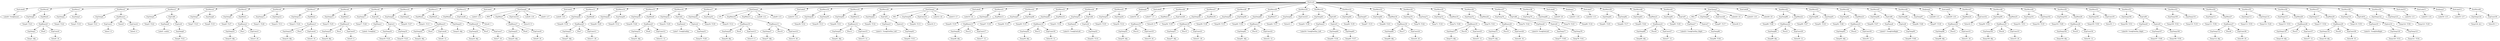 digraph {
	ordering = out;
	ExpConst39 -> "Value39: 1";
	StatMove60 -> ExpTemp124;
	StatMove60 -> ExpConst39;
	ExpTemp124 -> "Temp124: $rv";
	StatJump3 -> "Label34: L15";
	StatLabel11 -> "Label33: L14";
	StatLabel10 -> "Label32: L11";
	StatMove59 -> ExpTemp122;
	StatMove59 -> ExpTemp123;
	ExpTemp122 -> "Temp122: T156";
	ExpList10 -> ExpTemp120;
	ExpList10 -> ExpTemp121;
	ExpName10 -> "Label31: Tree@SetRight";
	StatMove58 -> ExpTemp119;
	StatMove58 -> ExpCall10;
	ExpTemp119 -> "Temp119: T155";
	ExpMem29 -> ExpBinary29;
	ExpConst38 -> "Value38: 16";
	ExpTemp118 -> "Temp118: $fp";
	StatMove57 -> ExpTemp117;
	StatMove57 -> ExpMem29;
	ExpTemp117 -> "Temp117: T154";
	ExpConst37 -> "Value37: 12";
	ExpBinary28 -> ExpTemp116;
	ExpBinary28 -> Plus27;
	ExpBinary28 -> ExpConst37;
	ExpTemp116 -> "Temp116: $fp";
	StatMove56 -> ExpTemp115;
	StatMove56 -> ExpMem28;
	ExpTemp115 -> "Temp115: T153";
	ExpTemp114 -> "Temp114: T120";
	ExpTemp113 -> "Temp113: T155";
	ExpConst36 -> "Value36: 20";
	StatMove53 -> ExpTemp109;
	StatMove53 -> ExpTemp110;
	ExpTemp108 -> "Temp108: T150";
	ExpTemp110 -> "Temp110: T119";
	ExpName9 -> "Label30: Tree@SetHas_Right";
	StatMove52 -> ExpTemp106;
	StatMove52 -> ExpCall9;
	ExpConst35 -> "Value35: 1";
	ExpCall10 -> ExpName10;
	ExpCall10 -> ExpList10;
	ExpMem26 -> ExpBinary26;
	ExpTemp102 -> "Temp102: T119";
	StatMove49 -> ExpTemp101;
	StatMove49 -> ExpTemp102;
	ExpConst32 -> "Value32: 0";
	StatMove47 -> ExpMem24;
	StatMove47 -> ExpConst32;
	ExpConst31 -> "Value31: 24";
	ExpTemp98 -> "Temp98: $fp";
	ExpBinary29 -> ExpTemp118;
	ExpBinary29 -> Plus28;
	ExpBinary29 -> ExpConst38;
	StatLabel9 -> "Label29: L10";
	StatMove46 -> ExpTemp96;
	StatMove46 -> ExpTemp97;
	ExpTemp96 -> "Temp96: T148";
	ExpMem25 -> ExpBinary25;
	ExpTemp95 -> "Temp95: T146";
	ExpCall8 -> ExpName8;
	ExpCall8 -> ExpList8;
	ExpBinary25 -> ExpTemp100;
	ExpBinary25 -> Plus24;
	ExpBinary25 -> ExpConst33;
	ExpMem23 -> ExpBinary23;
	ExpConst30 -> "Value30: 12";
	StatMove44 -> ExpTemp92;
	StatMove44 -> ExpMem23;
	ExpTemp92 -> "Temp92: T146";
	ExpTemp104 -> "Temp104: $fp";
	ExpTemp91 -> "Temp91: T118";
	StatMove43 -> ExpTemp90;
	StatMove43 -> ExpTemp91;
	ExpTemp90 -> "Temp90: T147";
	ExpConst29 -> "Value29: 12";
	StatMove42 -> ExpTemp88;
	StatMove42 -> ExpMem22;
	ExpCall9 -> ExpName9;
	ExpCall9 -> ExpList9;
	ExpTemp88 -> "Temp88: T148";
	ExpCall7 -> ExpName7;
	ExpCall7 -> ExpList7;
	ExpName7 -> "Label23: Tree@GetHas_Right";
	ExpTemp105 -> "Temp105: T150";
	StatMove41 -> ExpTemp85;
	StatMove41 -> ExpCall7;
	ExpTemp85 -> "Temp85: T145";
	ExpConst27 -> "Value27: 12";
	ExpTemp84 -> "Temp84: $fp";
	ExpTemp83 -> "Temp83: T144";
	ExpTemp82 -> "Temp82: T117";
	ExpTemp81 -> "Temp81: T145";
	StatJump1 -> "Label21: L14";
	ExpTemp86 -> "Temp86: T144";
	ExpTemp79 -> "Temp79: T143";
	ExpCall6 -> ExpName6;
	ExpCall6 -> ExpList6;
	ExpTemp121 -> "Temp121: T154";
	StatMove37 -> ExpTemp76;
	StatMove37 -> ExpCall6;
	ExpMem20 -> ExpBinary20;
	ExpList8 -> ExpTemp95;
	ExpTemp75 -> "Temp75: $fp";
	StatMove36 -> ExpTemp74;
	StatMove36 -> ExpMem20;
	ExpTemp101 -> "Temp101: T151";
	ExpConst25 -> "Value25: 12";
	ExpBinary19 -> ExpTemp73;
	ExpBinary19 -> Plus18;
	ExpBinary19 -> ExpConst25;
	ExpTemp94 -> "Temp94: T147";
	ExpTemp73 -> "Temp73: $fp";
	ExpBinary26 -> ExpTemp104;
	ExpBinary26 -> Plus25;
	ExpBinary26 -> ExpConst34;
	StatMove35 -> ExpTemp72;
	StatMove35 -> ExpMem19;
	ExpTemp71 -> "Temp71: T116";
	ExpName2 -> "Label7: Tree@GetKey";
	ExpTemp29 -> "Temp29: T112";
	ExpMem8 -> ExpBinary8;
	ExpMem12 -> ExpBinary12;
	ExpBinary23 -> ExpTemp93;
	ExpBinary23 -> Plus22;
	ExpBinary23 -> ExpConst30;
	StatMove16 -> ExpTemp32;
	StatMove16 -> ExpCall2;
	StatList0 -> StatLabel0;
	StatList0 -> StatMove0;
	StatList0 -> StatMove1;
	StatList0 -> StatMove2;
	StatList0 -> StatMove3;
	StatList0 -> StatMove4;
	StatList0 -> StatMove5;
	StatList0 -> StatMove6;
	StatList0 -> StatMove7;
	StatList0 -> StatMove8;
	StatList0 -> StatMove9;
	StatList0 -> StatMove10;
	StatList0 -> StatMove11;
	StatList0 -> StatMove12;
	StatList0 -> StatLabel1;
	StatList0 -> StatCJump0;
	StatList0 -> StatLabel2;
	StatList0 -> StatMove13;
	StatList0 -> StatMove14;
	StatList0 -> StatMove15;
	StatList0 -> StatMove16;
	StatList0 -> StatMove17;
	StatList0 -> StatCJump1;
	StatList0 -> StatLabel3;
	StatList0 -> StatMove18;
	StatList0 -> StatMove19;
	StatList0 -> StatMove20;
	StatList0 -> StatCJump2;
	StatList0 -> StatLabel4;
	StatList0 -> StatMove21;
	StatList0 -> StatMove22;
	StatList0 -> StatMove23;
	StatList0 -> StatMove24;
	StatList0 -> StatMove25;
	StatList0 -> StatJump0;
	StatList0 -> StatLabel5;
	StatList0 -> StatMove26;
	StatList0 -> StatMove27;
	StatList0 -> StatMove28;
	StatList0 -> StatMove29;
	StatList0 -> StatMove30;
	StatList0 -> StatMove31;
	StatList0 -> StatMove32;
	StatList0 -> StatMove33;
	StatList0 -> StatMove34;
	StatList0 -> StatMove35;
	StatList0 -> StatMove36;
	StatList0 -> StatMove37;
	StatList0 -> StatMove38;
	StatList0 -> StatLabel6;
	StatList0 -> StatJump1;
	StatList0 -> StatLabel7;
	StatList0 -> StatMove39;
	StatList0 -> StatMove40;
	StatList0 -> StatMove41;
	StatList0 -> StatCJump3;
	StatList0 -> StatLabel8;
	StatList0 -> StatMove42;
	StatList0 -> StatMove43;
	StatList0 -> StatMove44;
	StatList0 -> StatMove45;
	StatList0 -> StatMove46;
	StatList0 -> StatJump2;
	StatList0 -> StatLabel9;
	StatList0 -> StatMove47;
	StatList0 -> StatMove48;
	StatList0 -> StatMove49;
	StatList0 -> StatMove50;
	StatList0 -> StatMove51;
	StatList0 -> StatMove52;
	StatList0 -> StatMove53;
	StatList0 -> StatMove54;
	StatList0 -> StatMove55;
	StatList0 -> StatMove56;
	StatList0 -> StatMove57;
	StatList0 -> StatMove58;
	StatList0 -> StatMove59;
	StatList0 -> StatLabel10;
	StatList0 -> StatLabel11;
	StatList0 -> StatJump3;
	StatList0 -> StatLabel12;
	StatList0 -> StatMove60;
	ExpTemp89 -> "Temp89: $fp";
	ExpTemp27 -> "Temp27: $fp";
	ExpList4 -> ExpTemp52;
	StatMove13 -> ExpTemp26;
	StatMove13 -> ExpMem8;
	ExpTemp26 -> "Temp26: T130";
	ExpTemp93 -> "Temp93: $fp";
	StatMove39 -> ExpTemp81;
	StatMove39 -> ExpTemp82;
	ExpTemp41 -> "Temp41: $fp";
	StatLabel2 -> "Label6: L16";
	StatMove5 -> ExpTemp9;
	StatMove5 -> ExpMem1;
	ExpTemp72 -> "Temp72: T140";
	StatMove15 -> ExpTemp30;
	StatMove15 -> ExpMem9;
	ExpTemp123 -> "Temp123: T120";
	StatLabel3 -> "Label10: L12";
	ExpTemp25 -> "Temp25: $fp";
	StatLabel1 -> "Label3: L15";
	ExpBinary11 -> ExpTemp37;
	ExpBinary11 -> Plus10;
	ExpBinary11 -> ExpConst14;
	ExpTemp78 -> "Temp78: T141";
	ExpTemp43 -> "Temp43: T131";
	ExpConst11 -> "Value11: 28";
	ExpTemp47 -> "Temp47: T134";
	ExpBinary15 -> ExpTemp55;
	ExpBinary15 -> Plus14;
	ExpBinary15 -> ExpConst19;
	ExpMem4 -> ExpBinary5;
	StatMove10 -> ExpTemp20;
	StatMove10 -> ExpTemp21;
	ExpTemp20 -> "Temp20: T127";
	ExpTemp77 -> "Temp77: T140";
	ExpName0 -> "Label1: malloc";
	ExpConst8 -> "Value8: 1";
	ExpMem19 -> ExpBinary19;
	ExpCall1 -> ExpName1;
	ExpCall1 -> ExpList1;
	StatMove4 -> ExpTemp7;
	StatMove4 -> ExpTemp8;
	StatMove9 -> ExpTemp17;
	StatMove9 -> ExpCall1;
	ExpTemp48 -> "Temp48: T114";
	ExpMem11 -> ExpBinary11;
	StatMove26 -> ExpMem15;
	StatMove26 -> ExpConst20;
	ExpConst7 -> "Value7: 24";
	ExpTemp21 -> "Temp21: T111";
	ExpTemp23 -> "Temp23: $fp";
	StatCJump0 -> NE0;
	StatCJump0 -> ExpMem7;
	StatCJump0 -> ExpConst10;
	StatCJump0 -> "Label4: L16";
	StatCJump0 -> "Label5: L17";
	ExpName1 -> "Label2: Tree@Init";
	ExpTemp15 -> "Temp15: T125";
	StatMove27 -> ExpTemp56;
	StatMove27 -> ExpMem16;
	ExpTemp22 -> "Temp22: $fp";
	ExpList2 -> ExpTemp33;
	StatMove3 -> ExpTemp5;
	StatMove3 -> ExpCall0;
	ExpTemp11 -> "Temp11: T126";
	ExpBinary17 -> ExpTemp61;
	ExpBinary17 -> Plus16;
	ExpBinary17 -> ExpConst22;
	ExpTemp1 -> "Temp1: $fp";
	ExpList1 -> ExpTemp18;
	ExpList1 -> ExpTemp19;
	ExpBinary4 -> ExpTemp16;
	ExpBinary4 -> Plus3;
	ExpBinary4 -> ExpConst5;
	StatMove29 -> ExpTemp60;
	StatMove29 -> ExpMem17;
	ExpTemp65 -> "Temp65: T137";
	StatLabel6 -> "Label20: L8";
	ExpTemp76 -> "Temp76: T142";
	ExpTemp14 -> "Temp14: $fp";
	StatMove12 -> ExpMem6;
	StatMove12 -> ExpConst8;
	ExpConst19 -> "Value19: 24";
	StatMove14 -> ExpTemp28;
	StatMove14 -> ExpTemp29;
	ExpCall0 -> ExpName0;
	ExpCall0 -> ExpList0;
	ExpTemp4 -> "Temp4: T121";
	StatLabel5 -> "Label17: L7";
	StatLabel12 -> "Label35: L17";
	StatMove38 -> ExpTemp79;
	StatMove38 -> ExpTemp80;
	ExpBinary0 -> ExpTemp1;
	ExpBinary0 -> Plus0;
	ExpBinary0 -> ExpConst0;
	ExpMem2 -> ExpBinary3;
	ExpTemp100 -> "Temp100: $fp";
	ExpBinary22 -> ExpTemp89;
	ExpBinary22 -> Plus21;
	ExpBinary22 -> ExpConst29;
	ExpTemp33 -> "Temp33: T128";
	ExpTemp12 -> "Temp12: T111";
	ExpTemp35 -> "Temp35: T112";
	StatMove23 -> ExpTemp49;
	StatMove23 -> ExpMem14;
	ExpMem21 -> ExpBinary21;
	ExpConst23 -> "Value23: 1";
	ExpTemp53 -> "Temp53: T135";
	ExpTemp19 -> "Temp19: T125";
	StatMove45 -> ExpTemp94;
	StatMove45 -> ExpCall8;
	ExpTemp74 -> "Temp74: T141";
	ExpConst24 -> "Value24: 20";
	StatLabel0 -> "Label0: Tree@Insert";
	ExpMem28 -> ExpBinary28;
	ExpName8 -> "Label27: Tree@GetRight";
	StatMove2 -> ExpTemp4;
	StatMove2 -> ExpBinary1;
	ExpBinary13 -> ExpTemp46;
	ExpBinary13 -> Plus12;
	ExpBinary13 -> ExpConst17;
	ExpTemp54 -> "Temp54: T114";
	StatMove50 -> ExpTemp103;
	StatMove50 -> ExpMem26;
	ExpTemp2 -> "Temp2: T122";
	StatJump2 -> "Label28: L11";
	ExpTemp51 -> "Temp51: T134";
	ExpTemp10 -> "Temp10: $fp";
	ExpMem10 -> ExpBinary10;
	ExpBinary1 -> ExpConst1;
	ExpBinary1 -> Times0;
	ExpBinary1 -> ExpConst2;
	ExpConst10 -> "Value10: 0";
	StatMove31 -> ExpTemp63;
	StatMove31 -> ExpCall5;
	ExpTemp7 -> "Temp7: T123";
	StatMove7 -> ExpTemp13;
	StatMove7 -> ExpMem2;
	ExpConst1 -> "Value1: 6";
	ExpTemp45 -> "Temp45: T135";
	ExpBinary27 -> ExpTemp112;
	ExpBinary27 -> Plus26;
	ExpBinary27 -> ExpConst36;
	StatMove1 -> ExpTemp2;
	StatMove1 -> ExpTemp3;
	ExpConst12 -> "Value12: 12";
	ExpBinary5 -> ExpTemp22;
	ExpBinary5 -> Plus4;
	ExpBinary5 -> ExpConst6;
	ExpBinary7 -> ExpTemp25;
	ExpBinary7 -> Plus6;
	ExpBinary7 -> ExpConst9;
	ExpBinary24 -> ExpTemp98;
	ExpBinary24 -> Plus23;
	ExpBinary24 -> ExpConst31;
	ExpBinary9 -> ExpTemp31;
	ExpBinary9 -> Plus8;
	ExpBinary9 -> ExpConst12;
	ExpTemp109 -> "Temp109: T152";
	ExpConst28 -> "Value28: 0";
	ExpTemp18 -> "Temp18: T124";
	StatMove54 -> ExpTemp111;
	StatMove54 -> ExpMem27;
	ExpTemp8 -> "Temp8: T110";
	ExpMem15 -> ExpBinary15;
	ExpTemp9 -> "Temp9: T127";
	StatMove40 -> ExpTemp83;
	StatMove40 -> ExpMem21;
	ExpCall4 -> ExpName4;
	ExpCall4 -> ExpList4;
	ExpMem22 -> ExpBinary22;
	ExpMem5 -> ExpTemp23;
	ExpTemp30 -> "Temp30: T128";
	ExpTemp17 -> "Temp17: T126";
	ExpConst3 -> "Value3: 20";
	ExpMem9 -> ExpBinary9;
	ExpConst6 -> "Value6: 12";
	ExpTemp58 -> "Temp58: T138";
	ExpMem1 -> ExpBinary2;
	ExpTemp13 -> "Temp13: T124";
	ExpTemp112 -> "Temp112: $fp";
	ExpBinary6 -> ExpTemp24;
	ExpBinary6 -> Plus5;
	ExpBinary6 -> ExpConst7;
	StatMove48 -> ExpTemp99;
	StatMove48 -> ExpMem25;
	StatMove24 -> ExpTemp51;
	StatMove24 -> ExpCall4;
	ExpBinary2 -> ExpTemp10;
	ExpBinary2 -> Plus1;
	ExpBinary2 -> ExpConst3;
	ExpMem16 -> ExpBinary16;
	ExpTemp16 -> "Temp16: $fp";
	StatCJump2 -> NE1;
	StatCJump2 -> ExpTemp44;
	StatCJump2 -> ExpConst16;
	StatCJump2 -> "Label12: L6";
	StatCJump2 -> "Label13: L7";
	ExpCall2 -> ExpName2;
	ExpCall2 -> ExpList2;
	ExpConst2 -> "Value2: 4";
	ExpBinary8 -> ExpTemp27;
	ExpBinary8 -> Plus7;
	ExpBinary8 -> ExpConst11;
	ExpConst5 -> "Value5: 4";
	StatMove55 -> ExpTemp113;
	StatMove55 -> ExpTemp114;
	ExpTemp39 -> "Temp39: T113";
	ExpConst4 -> "Value4: 16";
	ExpTemp87 -> "Temp87: T117";
	ExpTemp32 -> "Temp32: T129";
	ExpTemp97 -> "Temp97: T118";
	ExpBinary20 -> ExpTemp75;
	ExpBinary20 -> Plus19;
	ExpBinary20 -> ExpConst26;
	ExpTemp28 -> "Temp28: T129";
	StatMove8 -> ExpTemp15;
	StatMove8 -> ExpMem3;
	ExpConst0 -> "Value0: 16";
	ExpMem3 -> ExpBinary4;
	StatLabel7 -> "Label22: L13";
	ExpTemp34 -> "Temp34: T130";
	StatMove17 -> ExpTemp34;
	StatMove17 -> ExpTemp35;
	ExpConst34 -> "Value34: 12";
	StatCJump1 -> LT0;
	StatCJump1 -> ExpMem10;
	StatCJump1 -> ExpMem11;
	StatCJump1 -> "Label8: L12";
	StatCJump1 -> "Label9: L13";
	ExpCall3 -> ExpName3;
	ExpCall3 -> ExpList3;
	ExpMem0 -> ExpBinary0;
	ExpTemp36 -> "Temp36: $fp";
	ExpBinary10 -> ExpTemp36;
	ExpBinary10 -> Plus9;
	ExpBinary10 -> ExpConst13;
	ExpTemp120 -> "Temp120: T153";
	ExpConst9 -> "Value9: 24";
	ExpConst14 -> "Value14: 28";
	ExpName6 -> "Label19: Tree@SetLeft";
	ExpTemp38 -> "Temp38: T132";
	StatMove18 -> ExpTemp38;
	StatMove18 -> ExpTemp39;
	ExpList0 -> ExpTemp6;
	ExpConst22 -> "Value22: 12";
	StatMove6 -> ExpTemp11;
	StatMove6 -> ExpTemp12;
	ExpBinary12 -> ExpTemp41;
	ExpBinary12 -> Plus11;
	ExpBinary12 -> ExpConst15;
	ExpConst26 -> "Value26: 16";
	ExpConst18 -> "Value18: 12";
	ExpTemp106 -> "Temp106: T151";
	ExpName5 -> "Label18: Tree@SetHas_Left";
	ExpConst15 -> "Value15: 12";
	ExpTemp42 -> "Temp42: T132";
	StatMove25 -> ExpTemp53;
	StatMove25 -> ExpTemp54;
	StatMove20 -> ExpTemp42;
	StatMove20 -> ExpCall3;
	ExpList6 -> ExpTemp77;
	ExpList6 -> ExpTemp78;
	ExpName3 -> "Label11: Tree@GetHas_Left";
	StatMove28 -> ExpTemp58;
	StatMove28 -> ExpTemp59;
	ExpList3 -> ExpTemp43;
	StatMove11 -> ExpMem4;
	StatMove11 -> ExpMem5;
	ExpTemp44 -> "Temp44: T113";
	ExpTemp111 -> "Temp111: T156";
	StatJump0 -> "Label16: L8";
	ExpMem6 -> ExpBinary6;
	ExpConst16 -> "Value16: 0";
	ExpTemp52 -> "Temp52: T133";
	StatLabel4 -> "Label14: L6";
	ExpTemp66 -> "Temp66: T139";
	ExpMem27 -> ExpBinary27;
	StatMove21 -> ExpTemp45;
	StatMove21 -> ExpMem13;
	ExpMem7 -> ExpBinary7;
	ExpConst13 -> "Value13: 4";
	ExpTemp46 -> "Temp46: $fp";
	ExpTemp60 -> "Temp60: T136";
	StatMove51 -> ExpTemp105;
	StatMove51 -> ExpConst35;
	ExpConst17 -> "Value17: 12";
	ExpMem13 -> ExpBinary13;
	ExpTemp62 -> "Temp62: T137";
	ExpTemp50 -> "Temp50: $fp";
	StatMove0 -> ExpTemp0;
	StatMove0 -> ExpMem0;
	ExpBinary14 -> ExpTemp50;
	ExpBinary14 -> Plus13;
	ExpBinary14 -> ExpConst18;
	ExpMem14 -> ExpBinary14;
	ExpName4 -> "Label15: Tree@GetLeft";
	ExpList9 -> ExpTemp107;
	ExpList9 -> ExpTemp108;
	ExpTemp99 -> "Temp99: T152";
	StatCJump3 -> NE2;
	StatCJump3 -> ExpTemp87;
	StatCJump3 -> ExpConst28;
	StatCJump3 -> "Label24: L9";
	StatCJump3 -> "Label25: L10";
	ExpBinary21 -> ExpTemp84;
	ExpBinary21 -> Plus20;
	ExpBinary21 -> ExpConst27;
	ExpTemp55 -> "Temp55: $fp";
	ExpConst20 -> "Value20: 0";
	ExpTemp56 -> "Temp56: T139";
	ExpBinary3 -> ExpTemp14;
	ExpBinary3 -> Plus2;
	ExpBinary3 -> ExpConst4;
	ExpTemp40 -> "Temp40: T131";
	ExpTemp67 -> "Temp67: T115";
	ExpTemp5 -> "Temp5: T122";
	ExpTemp57 -> "Temp57: $fp";
	ExpConst33 -> "Value33: 20";
	ExpTemp49 -> "Temp49: T133";
	ExpConst21 -> "Value21: 20";
	ExpBinary16 -> ExpTemp57;
	ExpBinary16 -> Plus15;
	ExpBinary16 -> ExpConst21;
	StatMove19 -> ExpTemp40;
	StatMove19 -> ExpMem12;
	ExpTemp0 -> "Temp0: T123";
	ExpTemp61 -> "Temp61: $fp";
	ExpMem17 -> ExpBinary17;
	StatMove30 -> ExpTemp62;
	StatMove30 -> ExpConst23;
	ExpList7 -> ExpTemp86;
	ExpTemp63 -> "Temp63: T138";
	ExpTemp107 -> "Temp107: T149";
	ExpCall5 -> ExpName5;
	ExpCall5 -> ExpList5;
	ExpMem24 -> ExpBinary24;
	ExpTemp64 -> "Temp64: T136";
	ExpTemp103 -> "Temp103: T149";
	ExpTemp31 -> "Temp31: $fp";
	ExpTemp24 -> "Temp24: $fp";
	ExpList5 -> ExpTemp64;
	ExpList5 -> ExpTemp65;
	ExpTemp80 -> "Temp80: T116";
	StatMove22 -> ExpTemp47;
	StatMove22 -> ExpTemp48;
	StatMove32 -> ExpTemp66;
	StatMove32 -> ExpTemp67;
	ExpTemp68 -> "Temp68: T143";
	ExpTemp37 -> "Temp37: $fp";
	ExpTemp69 -> "Temp69: $fp";
	StatMove33 -> ExpTemp68;
	StatMove33 -> ExpMem18;
	StatLabel8 -> "Label26: L9";
	ExpTemp3 -> "Temp3: T110";
	ExpTemp6 -> "Temp6: T121";
	ExpBinary18 -> ExpTemp69;
	ExpBinary18 -> Plus17;
	ExpBinary18 -> ExpConst24;
	ExpMem18 -> ExpBinary18;
	ExpTemp70 -> "Temp70: T142";
	ExpTemp59 -> "Temp59: T115";
	StatMove34 -> ExpTemp70;
	StatMove34 -> ExpTemp71;
}

